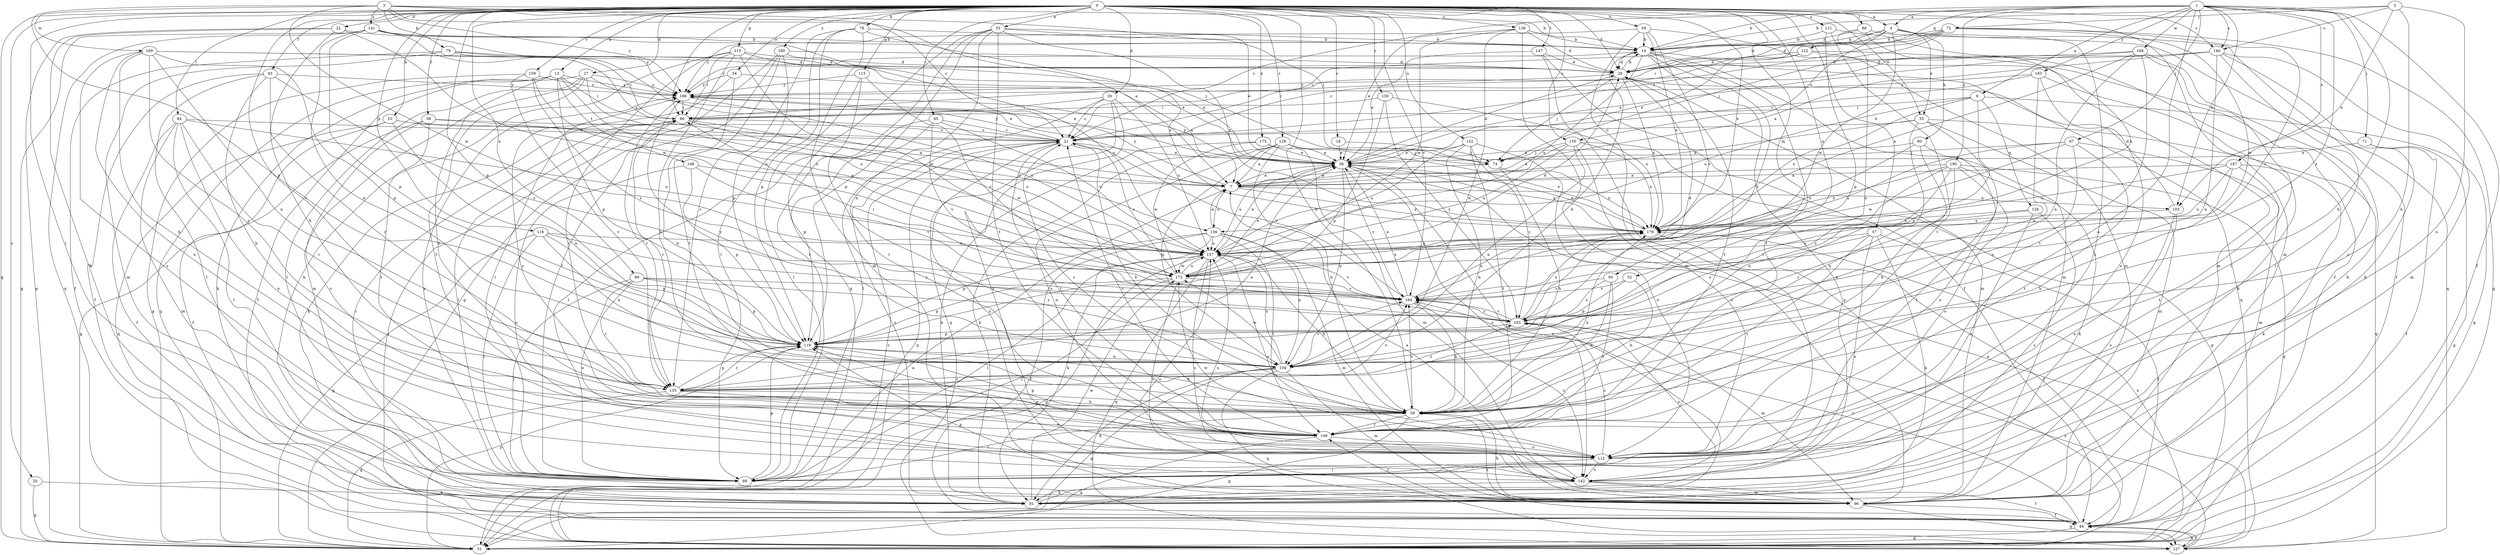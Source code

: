 strict digraph  {
0;
1;
2;
3;
4;
6;
7;
10;
13;
14;
18;
20;
21;
22;
26;
27;
29;
32;
33;
34;
35;
36;
38;
43;
44;
51;
57;
58;
59;
65;
66;
67;
71;
72;
74;
78;
79;
80;
81;
84;
86;
88;
93;
96;
98;
103;
104;
111;
112;
113;
115;
116;
119;
122;
126;
127;
128;
130;
135;
136;
140;
141;
142;
147;
148;
149;
152;
155;
156;
157;
159;
164;
168;
169;
172;
175;
179;
180;
183;
186;
187;
190;
193;
0 -> 4  [label=a];
0 -> 10  [label=b];
0 -> 13  [label=b];
0 -> 18  [label=c];
0 -> 20  [label=c];
0 -> 22  [label=d];
0 -> 26  [label=d];
0 -> 27  [label=d];
0 -> 29  [label=d];
0 -> 32  [label=e];
0 -> 33  [label=e];
0 -> 34  [label=e];
0 -> 35  [label=e];
0 -> 38  [label=f];
0 -> 43  [label=f];
0 -> 51  [label=g];
0 -> 57  [label=h];
0 -> 58  [label=h];
0 -> 59  [label=h];
0 -> 65  [label=i];
0 -> 66  [label=i];
0 -> 78  [label=k];
0 -> 84  [label=l];
0 -> 86  [label=l];
0 -> 88  [label=l];
0 -> 93  [label=m];
0 -> 96  [label=m];
0 -> 98  [label=n];
0 -> 111  [label=o];
0 -> 113  [label=p];
0 -> 115  [label=p];
0 -> 116  [label=p];
0 -> 119  [label=p];
0 -> 128  [label=r];
0 -> 130  [label=r];
0 -> 135  [label=r];
0 -> 136  [label=s];
0 -> 140  [label=s];
0 -> 147  [label=t];
0 -> 152  [label=u];
0 -> 155  [label=u];
0 -> 159  [label=v];
0 -> 164  [label=v];
0 -> 175  [label=x];
0 -> 179  [label=x];
0 -> 180  [label=y];
1 -> 4  [label=a];
1 -> 6  [label=a];
1 -> 14  [label=b];
1 -> 21  [label=c];
1 -> 44  [label=f];
1 -> 59  [label=h];
1 -> 67  [label=j];
1 -> 71  [label=j];
1 -> 103  [label=n];
1 -> 112  [label=o];
1 -> 122  [label=q];
1 -> 140  [label=s];
1 -> 168  [label=w];
1 -> 183  [label=y];
1 -> 187  [label=z];
1 -> 190  [label=z];
1 -> 193  [label=z];
2 -> 14  [label=b];
2 -> 59  [label=h];
2 -> 72  [label=j];
2 -> 103  [label=n];
2 -> 112  [label=o];
2 -> 140  [label=s];
3 -> 7  [label=a];
3 -> 14  [label=b];
3 -> 21  [label=c];
3 -> 74  [label=j];
3 -> 79  [label=k];
3 -> 119  [label=p];
3 -> 141  [label=s];
3 -> 169  [label=w];
3 -> 172  [label=w];
3 -> 186  [label=y];
4 -> 14  [label=b];
4 -> 21  [label=c];
4 -> 29  [label=d];
4 -> 35  [label=e];
4 -> 44  [label=f];
4 -> 80  [label=k];
4 -> 142  [label=s];
4 -> 155  [label=u];
4 -> 172  [label=w];
6 -> 51  [label=g];
6 -> 66  [label=i];
6 -> 119  [label=p];
6 -> 126  [label=q];
6 -> 156  [label=u];
6 -> 179  [label=x];
7 -> 103  [label=n];
7 -> 156  [label=u];
7 -> 179  [label=x];
7 -> 186  [label=y];
10 -> 21  [label=c];
10 -> 44  [label=f];
10 -> 104  [label=n];
10 -> 127  [label=q];
10 -> 156  [label=u];
13 -> 51  [label=g];
13 -> 59  [label=h];
13 -> 66  [label=i];
13 -> 81  [label=k];
13 -> 119  [label=p];
13 -> 148  [label=t];
13 -> 157  [label=u];
13 -> 186  [label=y];
14 -> 29  [label=d];
14 -> 81  [label=k];
14 -> 96  [label=m];
14 -> 127  [label=q];
14 -> 149  [label=t];
14 -> 157  [label=u];
14 -> 186  [label=y];
14 -> 193  [label=z];
18 -> 36  [label=e];
18 -> 74  [label=j];
20 -> 51  [label=g];
20 -> 81  [label=k];
21 -> 36  [label=e];
21 -> 59  [label=h];
21 -> 127  [label=q];
21 -> 142  [label=s];
21 -> 149  [label=t];
21 -> 164  [label=v];
21 -> 186  [label=y];
22 -> 14  [label=b];
22 -> 51  [label=g];
22 -> 59  [label=h];
22 -> 81  [label=k];
22 -> 172  [label=w];
26 -> 21  [label=c];
26 -> 66  [label=i];
26 -> 88  [label=l];
26 -> 127  [label=q];
26 -> 142  [label=s];
26 -> 157  [label=u];
27 -> 36  [label=e];
27 -> 44  [label=f];
27 -> 88  [label=l];
27 -> 96  [label=m];
27 -> 149  [label=t];
27 -> 157  [label=u];
27 -> 186  [label=y];
29 -> 14  [label=b];
29 -> 74  [label=j];
29 -> 96  [label=m];
29 -> 149  [label=t];
29 -> 179  [label=x];
29 -> 186  [label=y];
32 -> 59  [label=h];
32 -> 119  [label=p];
32 -> 164  [label=v];
33 -> 14  [label=b];
33 -> 36  [label=e];
33 -> 51  [label=g];
33 -> 88  [label=l];
33 -> 104  [label=n];
33 -> 119  [label=p];
33 -> 149  [label=t];
33 -> 179  [label=x];
34 -> 7  [label=a];
34 -> 59  [label=h];
34 -> 88  [label=l];
34 -> 186  [label=y];
35 -> 7  [label=a];
35 -> 21  [label=c];
35 -> 59  [label=h];
35 -> 88  [label=l];
35 -> 96  [label=m];
35 -> 127  [label=q];
36 -> 7  [label=a];
36 -> 29  [label=d];
36 -> 104  [label=n];
36 -> 142  [label=s];
36 -> 157  [label=u];
36 -> 164  [label=v];
36 -> 179  [label=x];
36 -> 186  [label=y];
38 -> 7  [label=a];
38 -> 21  [label=c];
38 -> 51  [label=g];
38 -> 112  [label=o];
38 -> 149  [label=t];
43 -> 44  [label=f];
43 -> 59  [label=h];
43 -> 88  [label=l];
43 -> 135  [label=r];
43 -> 186  [label=y];
43 -> 193  [label=z];
44 -> 51  [label=g];
44 -> 127  [label=q];
44 -> 164  [label=v];
51 -> 7  [label=a];
51 -> 119  [label=p];
51 -> 179  [label=x];
57 -> 44  [label=f];
57 -> 81  [label=k];
57 -> 142  [label=s];
57 -> 149  [label=t];
57 -> 157  [label=u];
57 -> 193  [label=z];
58 -> 14  [label=b];
58 -> 88  [label=l];
58 -> 96  [label=m];
58 -> 164  [label=v];
58 -> 179  [label=x];
58 -> 186  [label=y];
59 -> 21  [label=c];
59 -> 44  [label=f];
59 -> 51  [label=g];
59 -> 88  [label=l];
59 -> 149  [label=t];
59 -> 164  [label=v];
59 -> 179  [label=x];
65 -> 21  [label=c];
65 -> 88  [label=l];
65 -> 119  [label=p];
65 -> 157  [label=u];
65 -> 164  [label=v];
66 -> 21  [label=c];
66 -> 81  [label=k];
66 -> 88  [label=l];
66 -> 135  [label=r];
66 -> 157  [label=u];
66 -> 172  [label=w];
67 -> 74  [label=j];
67 -> 96  [label=m];
67 -> 104  [label=n];
67 -> 149  [label=t];
67 -> 157  [label=u];
67 -> 172  [label=w];
71 -> 36  [label=e];
71 -> 44  [label=f];
71 -> 51  [label=g];
72 -> 14  [label=b];
72 -> 21  [label=c];
72 -> 29  [label=d];
72 -> 51  [label=g];
72 -> 66  [label=i];
72 -> 74  [label=j];
72 -> 164  [label=v];
72 -> 172  [label=w];
74 -> 7  [label=a];
74 -> 59  [label=h];
74 -> 179  [label=x];
78 -> 14  [label=b];
78 -> 88  [label=l];
78 -> 96  [label=m];
78 -> 119  [label=p];
78 -> 135  [label=r];
78 -> 179  [label=x];
79 -> 7  [label=a];
79 -> 29  [label=d];
79 -> 44  [label=f];
79 -> 66  [label=i];
79 -> 96  [label=m];
80 -> 36  [label=e];
80 -> 59  [label=h];
80 -> 112  [label=o];
80 -> 157  [label=u];
81 -> 21  [label=c];
81 -> 36  [label=e];
81 -> 66  [label=i];
81 -> 172  [label=w];
84 -> 21  [label=c];
84 -> 44  [label=f];
84 -> 88  [label=l];
84 -> 96  [label=m];
84 -> 112  [label=o];
84 -> 135  [label=r];
84 -> 157  [label=u];
86 -> 14  [label=b];
86 -> 96  [label=m];
86 -> 104  [label=n];
86 -> 127  [label=q];
88 -> 119  [label=p];
88 -> 186  [label=y];
93 -> 59  [label=h];
93 -> 149  [label=t];
93 -> 164  [label=v];
93 -> 193  [label=z];
96 -> 7  [label=a];
96 -> 44  [label=f];
96 -> 59  [label=h];
96 -> 119  [label=p];
96 -> 127  [label=q];
96 -> 149  [label=t];
96 -> 157  [label=u];
98 -> 88  [label=l];
98 -> 112  [label=o];
98 -> 119  [label=p];
98 -> 135  [label=r];
98 -> 164  [label=v];
98 -> 193  [label=z];
103 -> 29  [label=d];
103 -> 112  [label=o];
103 -> 142  [label=s];
103 -> 179  [label=x];
104 -> 14  [label=b];
104 -> 51  [label=g];
104 -> 81  [label=k];
104 -> 96  [label=m];
104 -> 127  [label=q];
104 -> 135  [label=r];
104 -> 157  [label=u];
104 -> 164  [label=v];
104 -> 172  [label=w];
104 -> 186  [label=y];
111 -> 14  [label=b];
111 -> 44  [label=f];
111 -> 119  [label=p];
111 -> 149  [label=t];
112 -> 88  [label=l];
112 -> 119  [label=p];
112 -> 142  [label=s];
112 -> 172  [label=w];
112 -> 193  [label=z];
113 -> 88  [label=l];
113 -> 149  [label=t];
113 -> 164  [label=v];
113 -> 186  [label=y];
115 -> 29  [label=d];
115 -> 36  [label=e];
115 -> 59  [label=h];
115 -> 66  [label=i];
115 -> 81  [label=k];
115 -> 149  [label=t];
115 -> 172  [label=w];
116 -> 51  [label=g];
116 -> 88  [label=l];
116 -> 104  [label=n];
116 -> 119  [label=p];
116 -> 157  [label=u];
116 -> 193  [label=z];
119 -> 59  [label=h];
119 -> 104  [label=n];
119 -> 135  [label=r];
122 -> 21  [label=c];
122 -> 29  [label=d];
122 -> 36  [label=e];
122 -> 112  [label=o];
122 -> 179  [label=x];
126 -> 112  [label=o];
126 -> 142  [label=s];
126 -> 164  [label=v];
126 -> 179  [label=x];
127 -> 21  [label=c];
127 -> 36  [label=e];
127 -> 44  [label=f];
127 -> 66  [label=i];
127 -> 193  [label=z];
128 -> 7  [label=a];
128 -> 36  [label=e];
128 -> 59  [label=h];
128 -> 81  [label=k];
128 -> 96  [label=m];
128 -> 104  [label=n];
128 -> 112  [label=o];
128 -> 179  [label=x];
130 -> 66  [label=i];
130 -> 119  [label=p];
130 -> 179  [label=x];
130 -> 193  [label=z];
135 -> 36  [label=e];
135 -> 51  [label=g];
135 -> 59  [label=h];
135 -> 112  [label=o];
135 -> 119  [label=p];
135 -> 164  [label=v];
135 -> 193  [label=z];
136 -> 14  [label=b];
136 -> 29  [label=d];
136 -> 36  [label=e];
136 -> 96  [label=m];
136 -> 104  [label=n];
136 -> 172  [label=w];
140 -> 7  [label=a];
140 -> 21  [label=c];
140 -> 29  [label=d];
140 -> 81  [label=k];
140 -> 88  [label=l];
140 -> 96  [label=m];
140 -> 104  [label=n];
141 -> 7  [label=a];
141 -> 14  [label=b];
141 -> 51  [label=g];
141 -> 74  [label=j];
141 -> 104  [label=n];
141 -> 119  [label=p];
141 -> 127  [label=q];
141 -> 186  [label=y];
142 -> 44  [label=f];
142 -> 81  [label=k];
142 -> 96  [label=m];
142 -> 157  [label=u];
142 -> 193  [label=z];
147 -> 29  [label=d];
147 -> 36  [label=e];
147 -> 44  [label=f];
147 -> 51  [label=g];
148 -> 7  [label=a];
148 -> 119  [label=p];
148 -> 142  [label=s];
148 -> 164  [label=v];
149 -> 21  [label=c];
149 -> 51  [label=g];
149 -> 112  [label=o];
149 -> 119  [label=p];
149 -> 186  [label=y];
152 -> 36  [label=e];
152 -> 59  [label=h];
152 -> 112  [label=o];
152 -> 149  [label=t];
152 -> 157  [label=u];
152 -> 193  [label=z];
155 -> 7  [label=a];
155 -> 51  [label=g];
155 -> 74  [label=j];
155 -> 104  [label=n];
155 -> 112  [label=o];
155 -> 157  [label=u];
155 -> 179  [label=x];
156 -> 7  [label=a];
156 -> 44  [label=f];
156 -> 81  [label=k];
156 -> 96  [label=m];
156 -> 104  [label=n];
156 -> 119  [label=p];
156 -> 149  [label=t];
156 -> 157  [label=u];
157 -> 36  [label=e];
157 -> 51  [label=g];
157 -> 59  [label=h];
157 -> 88  [label=l];
157 -> 112  [label=o];
157 -> 127  [label=q];
157 -> 142  [label=s];
157 -> 164  [label=v];
157 -> 172  [label=w];
159 -> 51  [label=g];
159 -> 135  [label=r];
159 -> 157  [label=u];
159 -> 186  [label=y];
159 -> 193  [label=z];
164 -> 36  [label=e];
164 -> 59  [label=h];
164 -> 66  [label=i];
164 -> 142  [label=s];
164 -> 179  [label=x];
164 -> 193  [label=z];
168 -> 29  [label=d];
168 -> 36  [label=e];
168 -> 81  [label=k];
168 -> 88  [label=l];
168 -> 104  [label=n];
168 -> 149  [label=t];
168 -> 179  [label=x];
169 -> 29  [label=d];
169 -> 36  [label=e];
169 -> 59  [label=h];
169 -> 104  [label=n];
169 -> 112  [label=o];
169 -> 119  [label=p];
169 -> 135  [label=r];
169 -> 142  [label=s];
172 -> 21  [label=c];
172 -> 29  [label=d];
172 -> 36  [label=e];
172 -> 88  [label=l];
172 -> 119  [label=p];
172 -> 142  [label=s];
172 -> 157  [label=u];
172 -> 164  [label=v];
172 -> 179  [label=x];
175 -> 36  [label=e];
175 -> 74  [label=j];
175 -> 81  [label=k];
175 -> 172  [label=w];
179 -> 36  [label=e];
179 -> 44  [label=f];
179 -> 157  [label=u];
180 -> 29  [label=d];
180 -> 51  [label=g];
180 -> 88  [label=l];
180 -> 119  [label=p];
180 -> 149  [label=t];
180 -> 157  [label=u];
183 -> 21  [label=c];
183 -> 81  [label=k];
183 -> 104  [label=n];
183 -> 112  [label=o];
183 -> 186  [label=y];
186 -> 66  [label=i];
186 -> 135  [label=r];
186 -> 157  [label=u];
187 -> 7  [label=a];
187 -> 59  [label=h];
187 -> 81  [label=k];
187 -> 149  [label=t];
187 -> 157  [label=u];
187 -> 179  [label=x];
190 -> 7  [label=a];
190 -> 51  [label=g];
190 -> 81  [label=k];
190 -> 104  [label=n];
190 -> 112  [label=o];
190 -> 135  [label=r];
190 -> 179  [label=x];
190 -> 193  [label=z];
193 -> 29  [label=d];
193 -> 96  [label=m];
193 -> 119  [label=p];
193 -> 164  [label=v];
193 -> 179  [label=x];
}

